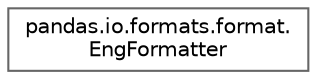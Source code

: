 digraph "Graphical Class Hierarchy"
{
 // LATEX_PDF_SIZE
  bgcolor="transparent";
  edge [fontname=Helvetica,fontsize=10,labelfontname=Helvetica,labelfontsize=10];
  node [fontname=Helvetica,fontsize=10,shape=box,height=0.2,width=0.4];
  rankdir="LR";
  Node0 [id="Node000000",label="pandas.io.formats.format.\lEngFormatter",height=0.2,width=0.4,color="grey40", fillcolor="white", style="filled",URL="$d0/d64/classpandas_1_1io_1_1formats_1_1format_1_1EngFormatter.html",tooltip=" "];
}
